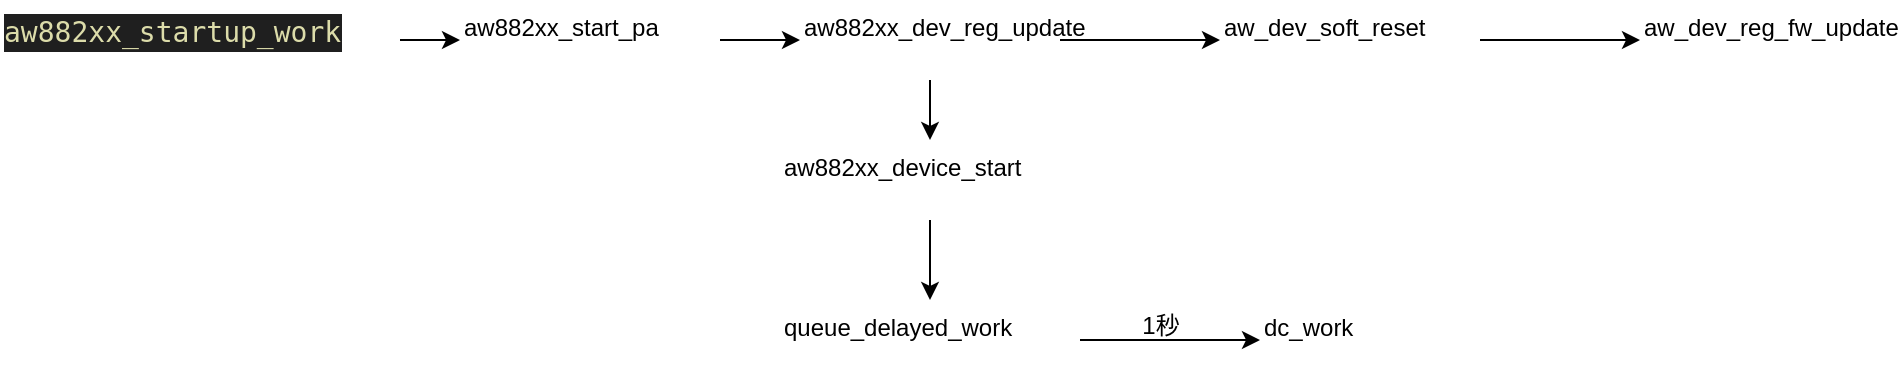 <mxfile version="24.8.3">
  <diagram name="Page-1" id="nVYdcG3XWEMy2DtXzuIX">
    <mxGraphModel dx="545" dy="304" grid="1" gridSize="10" guides="1" tooltips="1" connect="1" arrows="1" fold="1" page="1" pageScale="1" pageWidth="850" pageHeight="1100" math="0" shadow="0">
      <root>
        <mxCell id="0" />
        <mxCell id="1" parent="0" />
        <mxCell id="OSK0WDswkyzF7N8iGsww-9" value="" style="edgeStyle=orthogonalEdgeStyle;rounded=0;orthogonalLoop=1;jettySize=auto;html=1;" edge="1" parent="1" source="OSK0WDswkyzF7N8iGsww-5" target="OSK0WDswkyzF7N8iGsww-8">
          <mxGeometry relative="1" as="geometry" />
        </mxCell>
        <mxCell id="OSK0WDswkyzF7N8iGsww-5" value="aw882xx_start_pa" style="text;whiteSpace=wrap;" vertex="1" parent="1">
          <mxGeometry x="240" y="230" width="130" height="40" as="geometry" />
        </mxCell>
        <mxCell id="OSK0WDswkyzF7N8iGsww-7" style="edgeStyle=orthogonalEdgeStyle;rounded=0;orthogonalLoop=1;jettySize=auto;html=1;entryX=0;entryY=0.5;entryDx=0;entryDy=0;" edge="1" parent="1" source="OSK0WDswkyzF7N8iGsww-6" target="OSK0WDswkyzF7N8iGsww-5">
          <mxGeometry relative="1" as="geometry" />
        </mxCell>
        <mxCell id="OSK0WDswkyzF7N8iGsww-6" value="&lt;div style=&quot;color: #cccccc;background-color: #1f1f1f;font-family: &#39;Droid Sans Mono&#39;, &#39;monospace&#39;, monospace;font-weight: normal;font-size: 14px;line-height: 19px;white-space: pre;&quot;&gt;&lt;div&gt;&lt;span style=&quot;color: #dcdcaa;&quot;&gt;aw882xx_startup_work&lt;/span&gt;&lt;/div&gt;&lt;/div&gt;" style="text;whiteSpace=wrap;html=1;" vertex="1" parent="1">
          <mxGeometry x="10" y="230" width="200" height="40" as="geometry" />
        </mxCell>
        <mxCell id="OSK0WDswkyzF7N8iGsww-17" style="edgeStyle=orthogonalEdgeStyle;rounded=0;orthogonalLoop=1;jettySize=auto;html=1;entryX=0.5;entryY=0;entryDx=0;entryDy=0;" edge="1" parent="1" source="OSK0WDswkyzF7N8iGsww-8" target="OSK0WDswkyzF7N8iGsww-11">
          <mxGeometry relative="1" as="geometry" />
        </mxCell>
        <mxCell id="OSK0WDswkyzF7N8iGsww-20" value="" style="edgeStyle=orthogonalEdgeStyle;rounded=0;orthogonalLoop=1;jettySize=auto;html=1;" edge="1" parent="1" source="OSK0WDswkyzF7N8iGsww-8" target="OSK0WDswkyzF7N8iGsww-19">
          <mxGeometry relative="1" as="geometry" />
        </mxCell>
        <mxCell id="OSK0WDswkyzF7N8iGsww-8" value="aw882xx_dev_reg_update" style="text;whiteSpace=wrap;" vertex="1" parent="1">
          <mxGeometry x="410" y="230" width="130" height="40" as="geometry" />
        </mxCell>
        <mxCell id="OSK0WDswkyzF7N8iGsww-18" style="edgeStyle=orthogonalEdgeStyle;rounded=0;orthogonalLoop=1;jettySize=auto;html=1;entryX=0.5;entryY=0;entryDx=0;entryDy=0;" edge="1" parent="1" source="OSK0WDswkyzF7N8iGsww-11" target="OSK0WDswkyzF7N8iGsww-13">
          <mxGeometry relative="1" as="geometry" />
        </mxCell>
        <mxCell id="OSK0WDswkyzF7N8iGsww-11" value="aw882xx_device_start" style="text;whiteSpace=wrap;" vertex="1" parent="1">
          <mxGeometry x="400" y="300" width="150" height="40" as="geometry" />
        </mxCell>
        <mxCell id="OSK0WDswkyzF7N8iGsww-15" value="" style="edgeStyle=orthogonalEdgeStyle;rounded=0;orthogonalLoop=1;jettySize=auto;html=1;" edge="1" parent="1" source="OSK0WDswkyzF7N8iGsww-13" target="OSK0WDswkyzF7N8iGsww-14">
          <mxGeometry relative="1" as="geometry" />
        </mxCell>
        <mxCell id="OSK0WDswkyzF7N8iGsww-13" value="queue_delayed_work" style="text;whiteSpace=wrap;" vertex="1" parent="1">
          <mxGeometry x="400" y="380" width="150" height="40" as="geometry" />
        </mxCell>
        <mxCell id="OSK0WDswkyzF7N8iGsww-14" value="dc_work" style="text;whiteSpace=wrap;" vertex="1" parent="1">
          <mxGeometry x="640" y="380" width="50" height="40" as="geometry" />
        </mxCell>
        <mxCell id="OSK0WDswkyzF7N8iGsww-16" value="1秒" style="text;html=1;align=center;verticalAlign=middle;resizable=0;points=[];autosize=1;strokeColor=none;fillColor=none;" vertex="1" parent="1">
          <mxGeometry x="570" y="378" width="40" height="30" as="geometry" />
        </mxCell>
        <mxCell id="OSK0WDswkyzF7N8iGsww-22" value="" style="edgeStyle=orthogonalEdgeStyle;rounded=0;orthogonalLoop=1;jettySize=auto;html=1;" edge="1" parent="1" source="OSK0WDswkyzF7N8iGsww-19" target="OSK0WDswkyzF7N8iGsww-21">
          <mxGeometry relative="1" as="geometry" />
        </mxCell>
        <mxCell id="OSK0WDswkyzF7N8iGsww-19" value="aw_dev_soft_reset" style="text;whiteSpace=wrap;" vertex="1" parent="1">
          <mxGeometry x="620" y="230" width="130" height="40" as="geometry" />
        </mxCell>
        <mxCell id="OSK0WDswkyzF7N8iGsww-21" value="aw_dev_reg_fw_update" style="text;whiteSpace=wrap;" vertex="1" parent="1">
          <mxGeometry x="830" y="230" width="130" height="40" as="geometry" />
        </mxCell>
      </root>
    </mxGraphModel>
  </diagram>
</mxfile>

